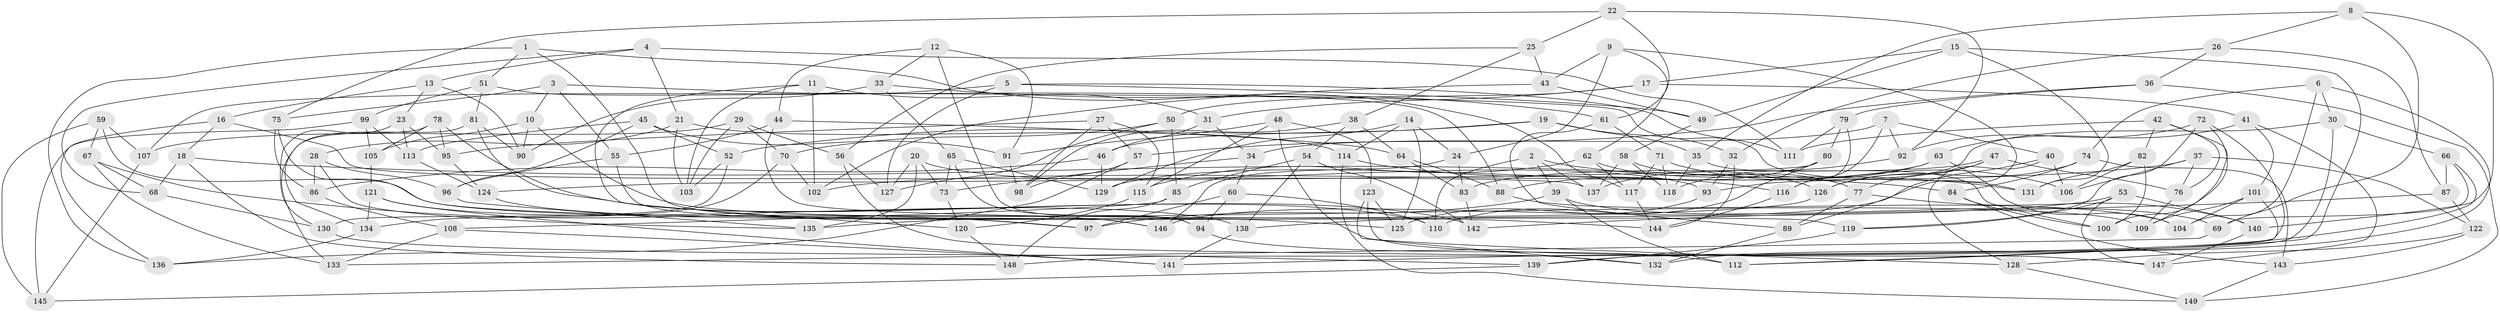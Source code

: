 // Generated by graph-tools (version 1.1) at 2025/26/03/09/25 03:26:54]
// undirected, 149 vertices, 298 edges
graph export_dot {
graph [start="1"]
  node [color=gray90,style=filled];
  1;
  2;
  3;
  4;
  5;
  6;
  7;
  8;
  9;
  10;
  11;
  12;
  13;
  14;
  15;
  16;
  17;
  18;
  19;
  20;
  21;
  22;
  23;
  24;
  25;
  26;
  27;
  28;
  29;
  30;
  31;
  32;
  33;
  34;
  35;
  36;
  37;
  38;
  39;
  40;
  41;
  42;
  43;
  44;
  45;
  46;
  47;
  48;
  49;
  50;
  51;
  52;
  53;
  54;
  55;
  56;
  57;
  58;
  59;
  60;
  61;
  62;
  63;
  64;
  65;
  66;
  67;
  68;
  69;
  70;
  71;
  72;
  73;
  74;
  75;
  76;
  77;
  78;
  79;
  80;
  81;
  82;
  83;
  84;
  85;
  86;
  87;
  88;
  89;
  90;
  91;
  92;
  93;
  94;
  95;
  96;
  97;
  98;
  99;
  100;
  101;
  102;
  103;
  104;
  105;
  106;
  107;
  108;
  109;
  110;
  111;
  112;
  113;
  114;
  115;
  116;
  117;
  118;
  119;
  120;
  121;
  122;
  123;
  124;
  125;
  126;
  127;
  128;
  129;
  130;
  131;
  132;
  133;
  134;
  135;
  136;
  137;
  138;
  139;
  140;
  141;
  142;
  143;
  144;
  145;
  146;
  147;
  148;
  149;
  1 -- 51;
  1 -- 117;
  1 -- 146;
  1 -- 136;
  2 -- 137;
  2 -- 39;
  2 -- 131;
  2 -- 110;
  3 -- 55;
  3 -- 75;
  3 -- 131;
  3 -- 10;
  4 -- 111;
  4 -- 13;
  4 -- 21;
  4 -- 68;
  5 -- 49;
  5 -- 107;
  5 -- 111;
  5 -- 127;
  6 -- 132;
  6 -- 104;
  6 -- 74;
  6 -- 30;
  7 -- 92;
  7 -- 40;
  7 -- 116;
  7 -- 34;
  8 -- 140;
  8 -- 35;
  8 -- 26;
  8 -- 69;
  9 -- 43;
  9 -- 24;
  9 -- 62;
  9 -- 89;
  10 -- 90;
  10 -- 109;
  10 -- 105;
  11 -- 102;
  11 -- 120;
  11 -- 103;
  11 -- 31;
  12 -- 91;
  12 -- 94;
  12 -- 33;
  12 -- 44;
  13 -- 23;
  13 -- 16;
  13 -- 90;
  14 -- 125;
  14 -- 114;
  14 -- 129;
  14 -- 24;
  15 -- 49;
  15 -- 131;
  15 -- 112;
  15 -- 17;
  16 -- 136;
  16 -- 18;
  16 -- 137;
  17 -- 41;
  17 -- 31;
  17 -- 50;
  18 -- 68;
  18 -- 148;
  18 -- 84;
  19 -- 52;
  19 -- 35;
  19 -- 32;
  19 -- 46;
  20 -- 73;
  20 -- 93;
  20 -- 127;
  20 -- 135;
  21 -- 103;
  21 -- 28;
  21 -- 114;
  22 -- 25;
  22 -- 61;
  22 -- 92;
  22 -- 75;
  23 -- 130;
  23 -- 95;
  23 -- 113;
  24 -- 146;
  24 -- 83;
  25 -- 38;
  25 -- 56;
  25 -- 43;
  26 -- 87;
  26 -- 36;
  26 -- 32;
  27 -- 57;
  27 -- 95;
  27 -- 115;
  27 -- 98;
  28 -- 135;
  28 -- 96;
  28 -- 86;
  29 -- 70;
  29 -- 103;
  29 -- 56;
  29 -- 107;
  30 -- 66;
  30 -- 93;
  30 -- 139;
  31 -- 46;
  31 -- 34;
  32 -- 93;
  32 -- 144;
  33 -- 90;
  33 -- 61;
  33 -- 65;
  34 -- 73;
  34 -- 60;
  35 -- 118;
  35 -- 100;
  36 -- 149;
  36 -- 57;
  36 -- 79;
  37 -- 76;
  37 -- 122;
  37 -- 106;
  37 -- 102;
  38 -- 54;
  38 -- 64;
  38 -- 98;
  39 -- 112;
  39 -- 69;
  39 -- 97;
  40 -- 146;
  40 -- 106;
  40 -- 128;
  41 -- 101;
  41 -- 63;
  41 -- 147;
  42 -- 109;
  42 -- 82;
  42 -- 111;
  42 -- 76;
  43 -- 102;
  43 -- 49;
  44 -- 119;
  44 -- 55;
  44 -- 64;
  45 -- 91;
  45 -- 52;
  45 -- 96;
  45 -- 113;
  46 -- 86;
  46 -- 129;
  47 -- 77;
  47 -- 83;
  47 -- 126;
  47 -- 76;
  48 -- 115;
  48 -- 123;
  48 -- 128;
  48 -- 91;
  49 -- 58;
  50 -- 85;
  50 -- 127;
  50 -- 70;
  51 -- 88;
  51 -- 81;
  51 -- 99;
  52 -- 130;
  52 -- 103;
  53 -- 119;
  53 -- 147;
  53 -- 138;
  53 -- 140;
  54 -- 138;
  54 -- 142;
  54 -- 85;
  55 -- 97;
  55 -- 96;
  56 -- 132;
  56 -- 127;
  57 -- 136;
  57 -- 98;
  58 -- 137;
  58 -- 118;
  58 -- 77;
  59 -- 145;
  59 -- 67;
  59 -- 107;
  59 -- 144;
  60 -- 110;
  60 -- 94;
  60 -- 97;
  61 -- 89;
  61 -- 71;
  62 -- 115;
  62 -- 117;
  62 -- 126;
  63 -- 129;
  63 -- 104;
  63 -- 137;
  64 -- 88;
  64 -- 83;
  65 -- 94;
  65 -- 73;
  65 -- 129;
  66 -- 69;
  66 -- 141;
  66 -- 87;
  67 -- 133;
  67 -- 97;
  67 -- 68;
  68 -- 130;
  69 -- 133;
  70 -- 102;
  70 -- 134;
  71 -- 117;
  71 -- 118;
  71 -- 106;
  72 -- 119;
  72 -- 100;
  72 -- 148;
  72 -- 92;
  73 -- 120;
  74 -- 126;
  74 -- 84;
  74 -- 143;
  75 -- 86;
  75 -- 125;
  76 -- 109;
  77 -- 140;
  77 -- 89;
  78 -- 142;
  78 -- 105;
  78 -- 134;
  78 -- 95;
  79 -- 116;
  79 -- 80;
  79 -- 111;
  80 -- 88;
  80 -- 124;
  80 -- 110;
  81 -- 90;
  81 -- 110;
  81 -- 133;
  82 -- 131;
  82 -- 106;
  82 -- 100;
  83 -- 142;
  84 -- 143;
  84 -- 100;
  85 -- 108;
  85 -- 148;
  86 -- 108;
  87 -- 142;
  87 -- 122;
  88 -- 104;
  89 -- 132;
  91 -- 98;
  92 -- 118;
  93 -- 125;
  94 -- 112;
  95 -- 124;
  96 -- 135;
  99 -- 145;
  99 -- 105;
  99 -- 113;
  101 -- 112;
  101 -- 104;
  101 -- 109;
  105 -- 121;
  107 -- 145;
  108 -- 133;
  108 -- 141;
  113 -- 124;
  114 -- 149;
  114 -- 116;
  115 -- 120;
  116 -- 144;
  117 -- 144;
  119 -- 139;
  120 -- 148;
  121 -- 141;
  121 -- 134;
  121 -- 138;
  122 -- 143;
  122 -- 128;
  123 -- 147;
  123 -- 125;
  123 -- 132;
  124 -- 146;
  126 -- 135;
  128 -- 149;
  130 -- 139;
  134 -- 136;
  138 -- 141;
  139 -- 145;
  140 -- 147;
  143 -- 149;
}
